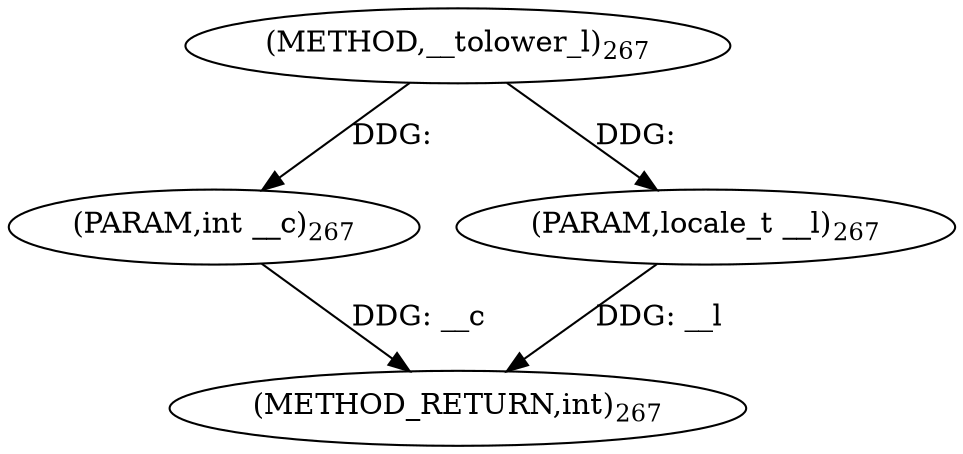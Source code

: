 digraph "__tolower_l" {  
"3063" [label = <(METHOD,__tolower_l)<SUB>267</SUB>> ]
"3066" [label = <(METHOD_RETURN,int)<SUB>267</SUB>> ]
"3064" [label = <(PARAM,int __c)<SUB>267</SUB>> ]
"3065" [label = <(PARAM,locale_t __l)<SUB>267</SUB>> ]
  "3064" -> "3066"  [ label = "DDG: __c"] 
  "3065" -> "3066"  [ label = "DDG: __l"] 
  "3063" -> "3064"  [ label = "DDG: "] 
  "3063" -> "3065"  [ label = "DDG: "] 
}
